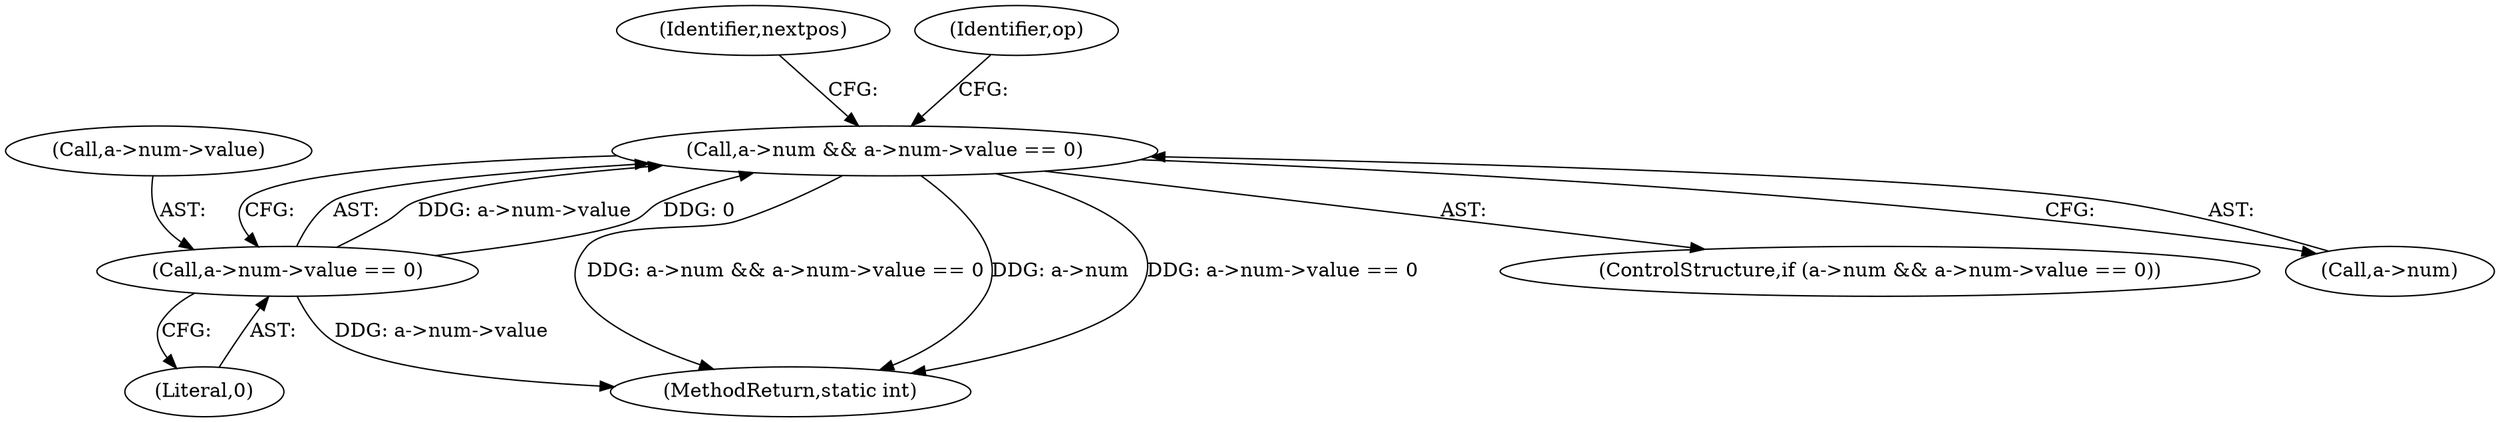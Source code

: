 digraph "0_radare2_9b46d38dd3c4de6048a488b655c7319f845af185@pointer" {
"1000793" [label="(Call,a->num && a->num->value == 0)"];
"1000797" [label="(Call,a->num->value == 0)"];
"1000934" [label="(MethodReturn,static int)"];
"1000793" [label="(Call,a->num && a->num->value == 0)"];
"1000792" [label="(ControlStructure,if (a->num && a->num->value == 0))"];
"1000797" [label="(Call,a->num->value == 0)"];
"1000798" [label="(Call,a->num->value)"];
"1000806" [label="(Identifier,nextpos)"];
"1000794" [label="(Call,a->num)"];
"1000809" [label="(Identifier,op)"];
"1000803" [label="(Literal,0)"];
"1000793" -> "1000792"  [label="AST: "];
"1000793" -> "1000794"  [label="CFG: "];
"1000793" -> "1000797"  [label="CFG: "];
"1000794" -> "1000793"  [label="AST: "];
"1000797" -> "1000793"  [label="AST: "];
"1000806" -> "1000793"  [label="CFG: "];
"1000809" -> "1000793"  [label="CFG: "];
"1000793" -> "1000934"  [label="DDG: a->num && a->num->value == 0"];
"1000793" -> "1000934"  [label="DDG: a->num"];
"1000793" -> "1000934"  [label="DDG: a->num->value == 0"];
"1000797" -> "1000793"  [label="DDG: a->num->value"];
"1000797" -> "1000793"  [label="DDG: 0"];
"1000797" -> "1000803"  [label="CFG: "];
"1000798" -> "1000797"  [label="AST: "];
"1000803" -> "1000797"  [label="AST: "];
"1000797" -> "1000934"  [label="DDG: a->num->value"];
}

